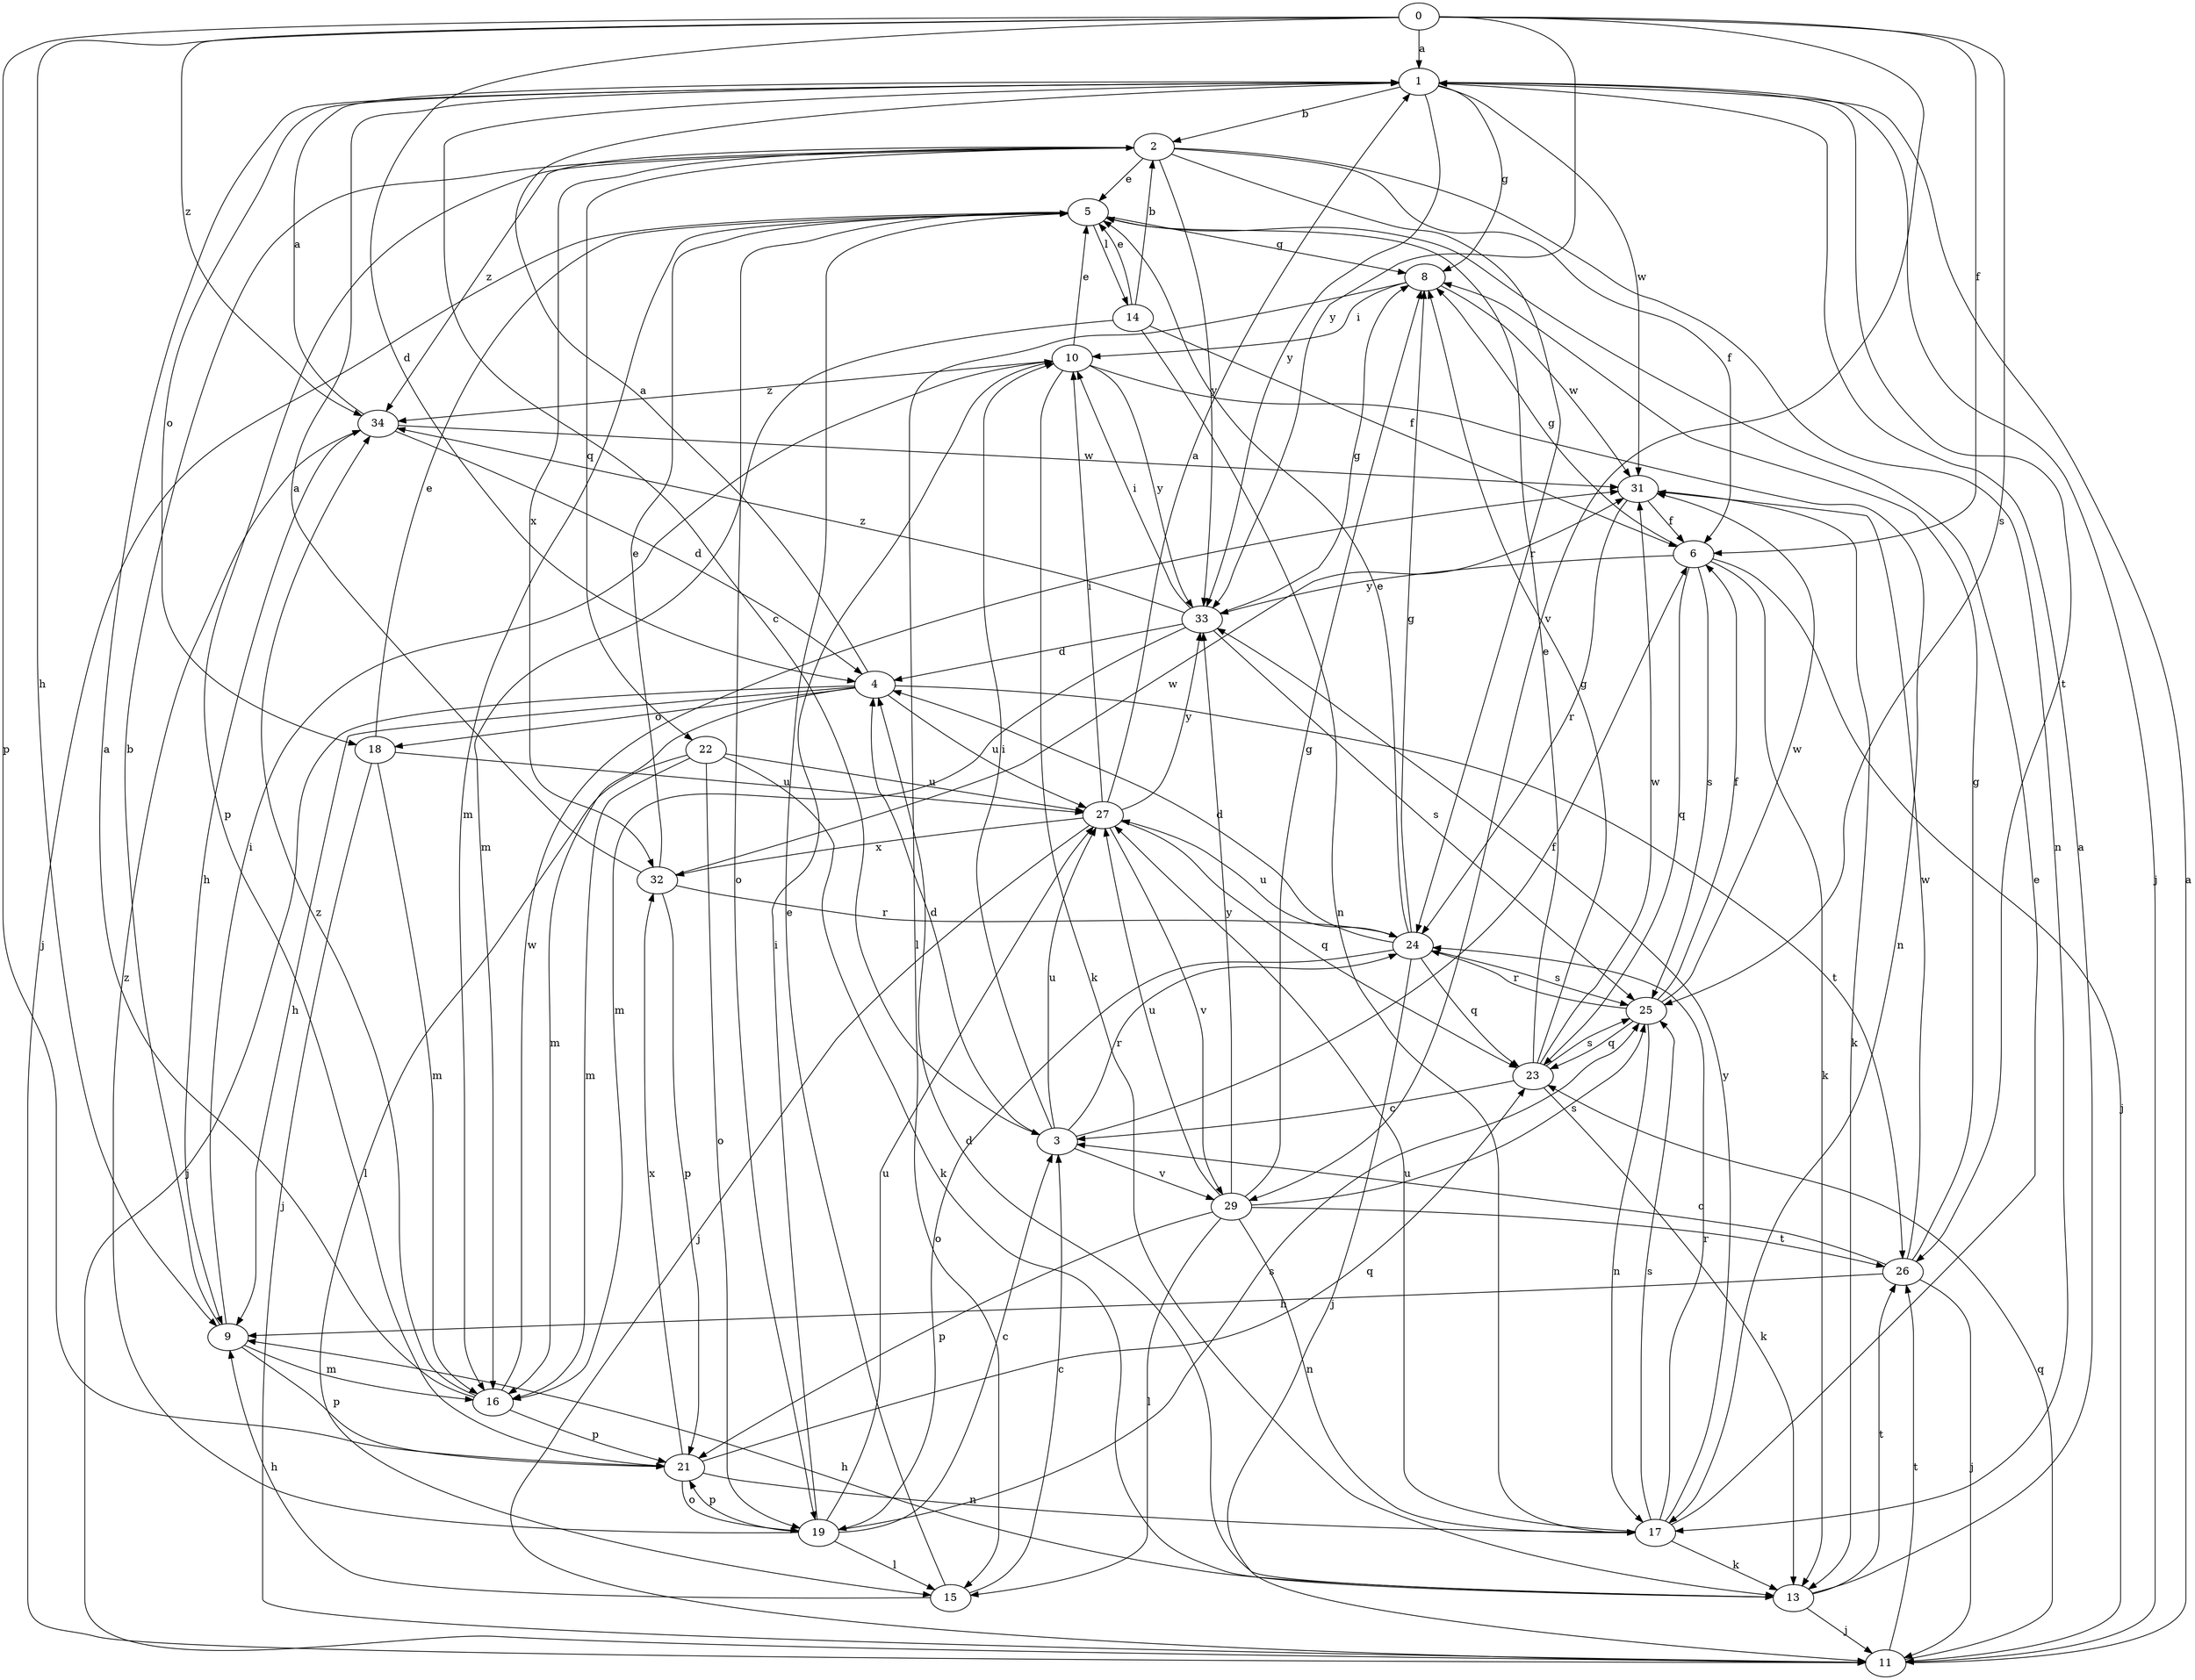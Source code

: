 strict digraph  {
0;
1;
2;
3;
4;
5;
6;
8;
9;
10;
11;
13;
14;
15;
16;
17;
18;
19;
21;
22;
23;
24;
25;
26;
27;
29;
31;
32;
33;
34;
0 -> 1  [label=a];
0 -> 4  [label=d];
0 -> 6  [label=f];
0 -> 9  [label=h];
0 -> 21  [label=p];
0 -> 25  [label=s];
0 -> 29  [label=v];
0 -> 33  [label=y];
0 -> 34  [label=z];
1 -> 2  [label=b];
1 -> 3  [label=c];
1 -> 8  [label=g];
1 -> 11  [label=j];
1 -> 18  [label=o];
1 -> 26  [label=t];
1 -> 31  [label=w];
1 -> 33  [label=y];
2 -> 5  [label=e];
2 -> 6  [label=f];
2 -> 17  [label=n];
2 -> 21  [label=p];
2 -> 22  [label=q];
2 -> 24  [label=r];
2 -> 32  [label=x];
2 -> 33  [label=y];
2 -> 34  [label=z];
3 -> 4  [label=d];
3 -> 6  [label=f];
3 -> 10  [label=i];
3 -> 24  [label=r];
3 -> 27  [label=u];
3 -> 29  [label=v];
4 -> 1  [label=a];
4 -> 9  [label=h];
4 -> 11  [label=j];
4 -> 16  [label=m];
4 -> 18  [label=o];
4 -> 26  [label=t];
4 -> 27  [label=u];
5 -> 8  [label=g];
5 -> 11  [label=j];
5 -> 14  [label=l];
5 -> 16  [label=m];
5 -> 19  [label=o];
6 -> 8  [label=g];
6 -> 11  [label=j];
6 -> 13  [label=k];
6 -> 23  [label=q];
6 -> 25  [label=s];
6 -> 33  [label=y];
8 -> 10  [label=i];
8 -> 15  [label=l];
8 -> 31  [label=w];
9 -> 2  [label=b];
9 -> 10  [label=i];
9 -> 16  [label=m];
9 -> 21  [label=p];
10 -> 5  [label=e];
10 -> 13  [label=k];
10 -> 17  [label=n];
10 -> 33  [label=y];
10 -> 34  [label=z];
11 -> 1  [label=a];
11 -> 23  [label=q];
11 -> 26  [label=t];
13 -> 1  [label=a];
13 -> 4  [label=d];
13 -> 9  [label=h];
13 -> 11  [label=j];
13 -> 26  [label=t];
14 -> 2  [label=b];
14 -> 5  [label=e];
14 -> 6  [label=f];
14 -> 16  [label=m];
14 -> 17  [label=n];
15 -> 3  [label=c];
15 -> 5  [label=e];
15 -> 9  [label=h];
16 -> 1  [label=a];
16 -> 21  [label=p];
16 -> 31  [label=w];
16 -> 34  [label=z];
17 -> 5  [label=e];
17 -> 13  [label=k];
17 -> 24  [label=r];
17 -> 25  [label=s];
17 -> 27  [label=u];
17 -> 33  [label=y];
18 -> 5  [label=e];
18 -> 11  [label=j];
18 -> 16  [label=m];
18 -> 27  [label=u];
19 -> 3  [label=c];
19 -> 10  [label=i];
19 -> 15  [label=l];
19 -> 21  [label=p];
19 -> 25  [label=s];
19 -> 27  [label=u];
19 -> 34  [label=z];
21 -> 17  [label=n];
21 -> 19  [label=o];
21 -> 23  [label=q];
21 -> 32  [label=x];
22 -> 13  [label=k];
22 -> 15  [label=l];
22 -> 16  [label=m];
22 -> 19  [label=o];
22 -> 27  [label=u];
23 -> 3  [label=c];
23 -> 5  [label=e];
23 -> 8  [label=g];
23 -> 13  [label=k];
23 -> 25  [label=s];
23 -> 31  [label=w];
24 -> 4  [label=d];
24 -> 5  [label=e];
24 -> 8  [label=g];
24 -> 11  [label=j];
24 -> 19  [label=o];
24 -> 23  [label=q];
24 -> 25  [label=s];
24 -> 27  [label=u];
25 -> 6  [label=f];
25 -> 17  [label=n];
25 -> 23  [label=q];
25 -> 24  [label=r];
25 -> 31  [label=w];
26 -> 3  [label=c];
26 -> 8  [label=g];
26 -> 9  [label=h];
26 -> 11  [label=j];
26 -> 31  [label=w];
27 -> 1  [label=a];
27 -> 10  [label=i];
27 -> 11  [label=j];
27 -> 23  [label=q];
27 -> 29  [label=v];
27 -> 32  [label=x];
27 -> 33  [label=y];
29 -> 8  [label=g];
29 -> 15  [label=l];
29 -> 17  [label=n];
29 -> 21  [label=p];
29 -> 25  [label=s];
29 -> 26  [label=t];
29 -> 27  [label=u];
29 -> 33  [label=y];
31 -> 6  [label=f];
31 -> 13  [label=k];
31 -> 24  [label=r];
32 -> 1  [label=a];
32 -> 5  [label=e];
32 -> 21  [label=p];
32 -> 24  [label=r];
32 -> 31  [label=w];
33 -> 4  [label=d];
33 -> 8  [label=g];
33 -> 10  [label=i];
33 -> 16  [label=m];
33 -> 25  [label=s];
33 -> 34  [label=z];
34 -> 1  [label=a];
34 -> 4  [label=d];
34 -> 9  [label=h];
34 -> 31  [label=w];
}
